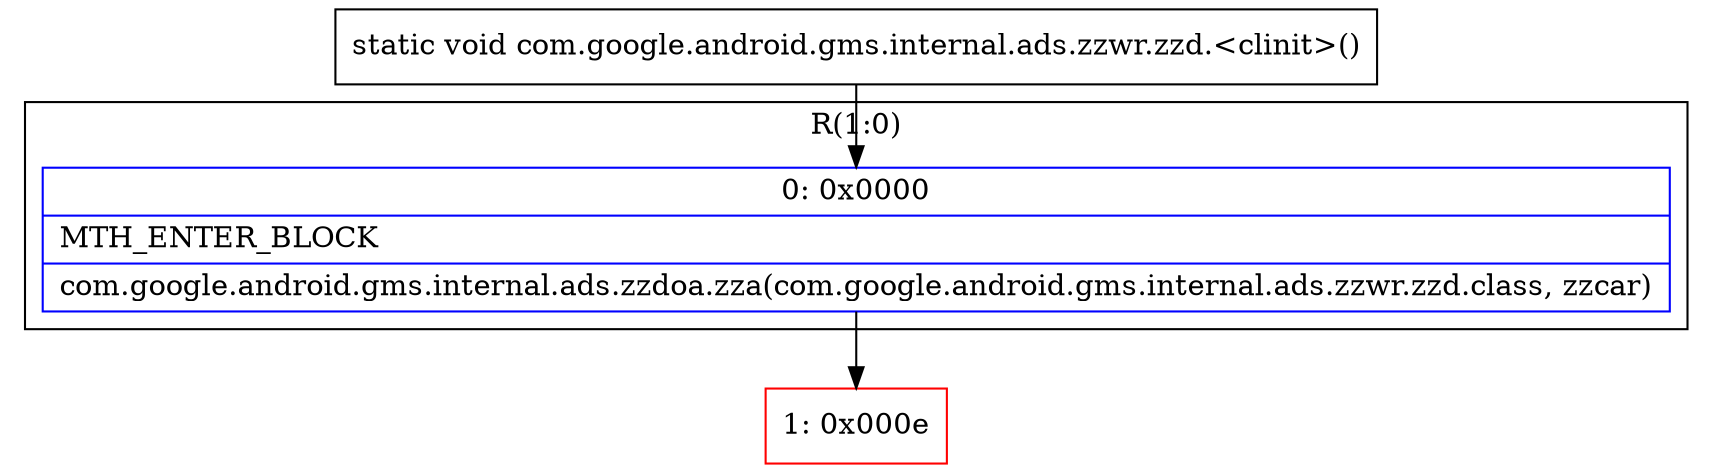 digraph "CFG forcom.google.android.gms.internal.ads.zzwr.zzd.\<clinit\>()V" {
subgraph cluster_Region_1042924088 {
label = "R(1:0)";
node [shape=record,color=blue];
Node_0 [shape=record,label="{0\:\ 0x0000|MTH_ENTER_BLOCK\l|com.google.android.gms.internal.ads.zzdoa.zza(com.google.android.gms.internal.ads.zzwr.zzd.class, zzcar)\l}"];
}
Node_1 [shape=record,color=red,label="{1\:\ 0x000e}"];
MethodNode[shape=record,label="{static void com.google.android.gms.internal.ads.zzwr.zzd.\<clinit\>() }"];
MethodNode -> Node_0;
Node_0 -> Node_1;
}

